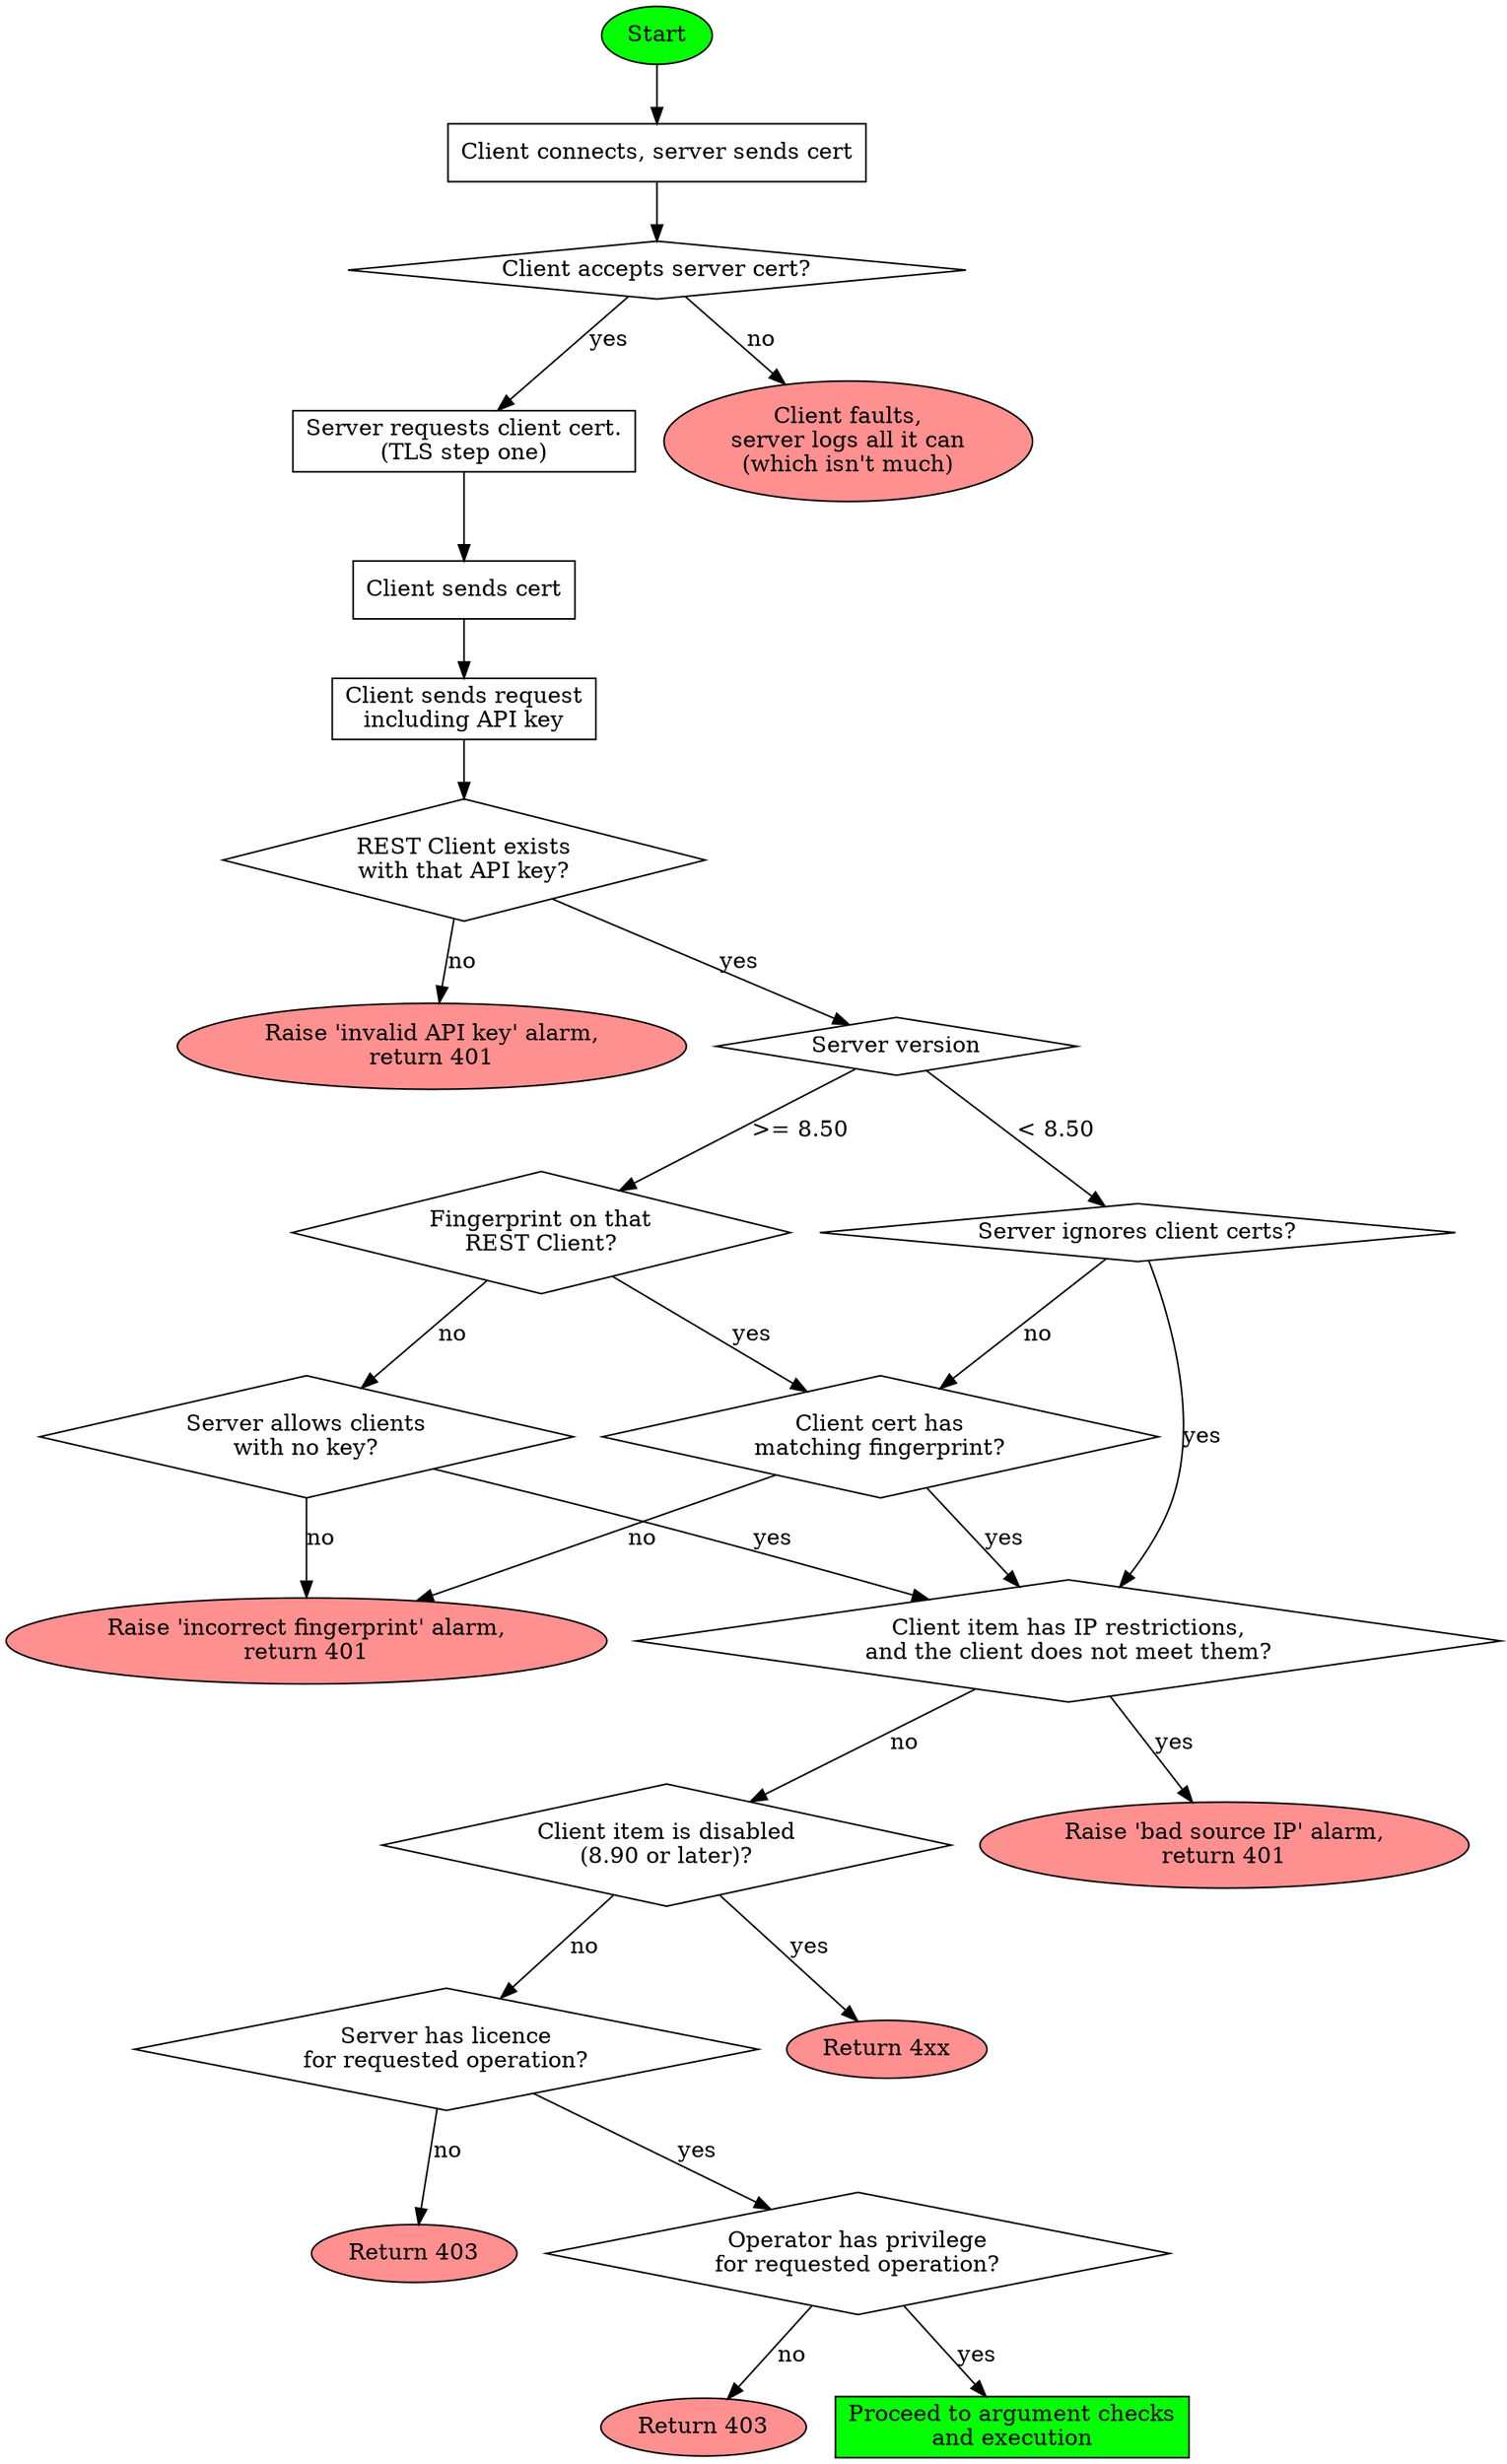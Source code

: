 # Turn this into auth_flow.dot.pdf using Graphviz:
# dot auth_flow.dot -Tpdf -O
digraph
{
        start[label=Start style=filled fillcolor="#04ff04"]

        node [shape=ellipse, style=filled, fillcolor="#ff9090"]
        o_noapikey[label="Raise 'invalid API key' alarm,\nreturn 401"]
        o_badprint[label="Raise 'incorrect fingerprint' alarm,\nreturn 401"]
        o_badip[label="Raise 'bad source IP' alarm,\nreturn 401"]
        o_disabled[label="Return 4xx"] # TBD
        o_nolicence[label="Return 403"]
        o_clientquit[label="Client faults,\nserver logs all it can\n(which isn't much)"]
        o_nopriv[label="Return 403"]

        node [shape=box, style=""]
        op1[label="Client connects, server sends cert"]
        o_reqclientcert[label="Server requests client cert.\n(TLS step one)"]
        o_clientsendscert[label="Client sends cert"]
        o_clientreq[label="Client sends request\nincluding API key"]
        o_argcheck[label="Proceed to argument checks\nand execution" style=filled fillcolor="#04ff04"]

        node [shape=diamond]
        cond[label="Client accepts server cert?" ordering=out ]
        c_apikeycheck[label="REST Client exists\nwith that API key?"]
        c_versioncheck [label="Server version" ]
        c_clientcertcheck1[label="Fingerprint on that\nREST Client?"]
        c_clientcertcheck2[label="Server allows clients\nwith no key?"]

        c_clientcertcheck840[label="Server ignores client certs?"]

        c_correctcert[label="Client cert has\nmatching fingerprint?" shape=diamond]
        c_sourceip[label="Client item has IP restrictions,\nand the client does not meet them?" ordering=out ]
        c_disabled[label="Client item is disabled\n(8.90 or later)?" ordering=out ]
        c_licence[label="Server has licence\nfor requested operation?"]
        c_privcheck[label="Operator has privilege\nfor requested operation?"]

        start->op1
        op1->cond
        cond->o_reqclientcert [label = "yes"]
        cond->o_clientquit [label = "no"]
        o_reqclientcert -> o_clientsendscert
        o_clientsendscert -> o_clientreq
        o_clientreq->c_apikeycheck

        c_apikeycheck->c_versioncheck [label = "yes"]
        c_apikeycheck->o_noapikey [label = "no"]

        c_versioncheck -> c_clientcertcheck1 [label = ">= 8.50"]
        c_versioncheck -> c_clientcertcheck840 [label = "< 8.50"]

        c_clientcertcheck1->c_clientcertcheck2 [label= "no"]

        c_clientcertcheck840->c_sourceip [label = "yes"]
        c_clientcertcheck840->c_correctcert [label = "no"]

        c_clientcertcheck2->c_sourceip [label = "yes"]
        c_clientcertcheck2->o_badprint [label = "no"]

        c_clientcertcheck1->c_correctcert [label = "yes"]
        c_correctcert->o_badprint [label = "no"]

        c_correctcert->c_sourceip [label = "yes"]
        c_sourceip->c_disabled [label = "no"]
        c_sourceip->o_badip [label = "yes"]

        c_disabled->c_licence [label = "no"]
        c_disabled->o_disabled [label = "yes"]

        c_licence->c_privcheck [label="yes"]
        c_licence->o_nolicence [label="no"]
        c_privcheck->o_nopriv [label="no"]
        c_privcheck->o_argcheck [label="yes"]
}
